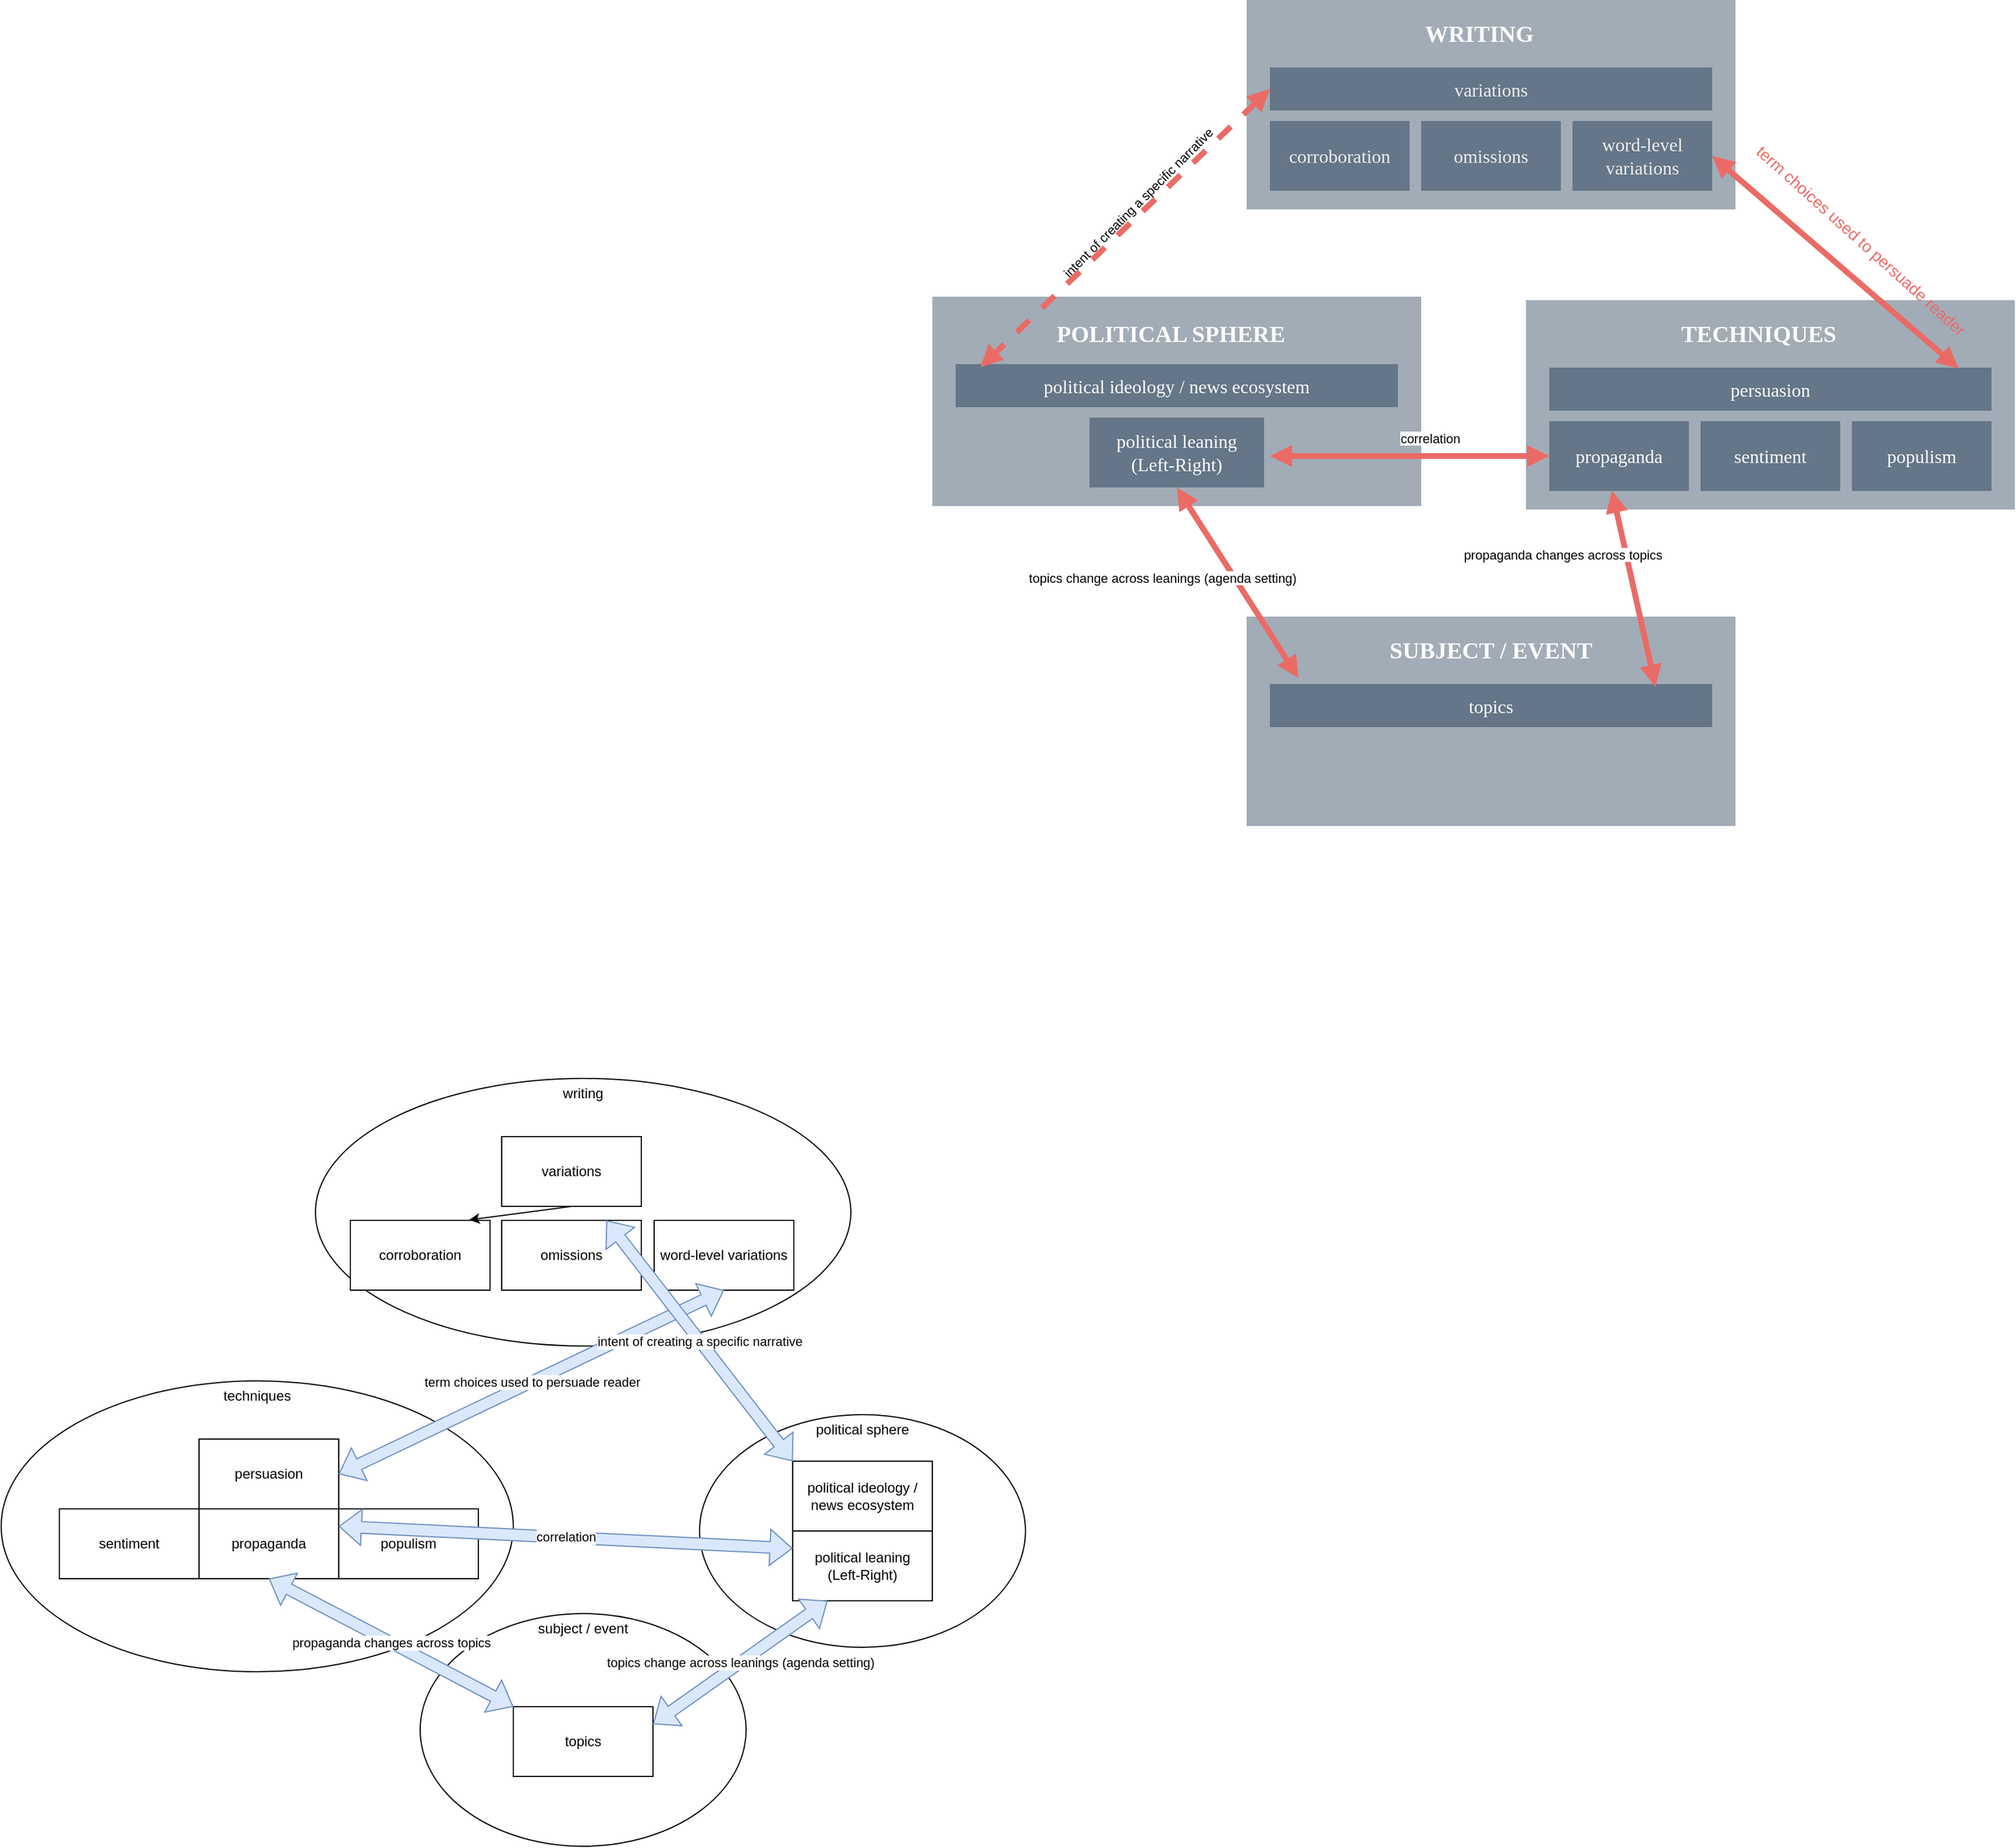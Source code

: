 <mxfile version="24.3.1" type="device">
  <diagram name="Page-1" id="Jdo_nhZsNWoK9g8GEEn7">
    <mxGraphModel dx="3180" dy="2922" grid="1" gridSize="10" guides="1" tooltips="1" connect="1" arrows="1" fold="1" page="1" pageScale="1" pageWidth="827" pageHeight="1169" math="0" shadow="0">
      <root>
        <mxCell id="0" />
        <mxCell id="1" parent="0" />
        <mxCell id="q0yEMm2avOZzuQYBKRTB-55" value="" style="rounded=0;whiteSpace=wrap;html=1;strokeColor=none;fillColor=#647687;fontColor=#ffffff;opacity=60;" parent="1" vertex="1">
          <mxGeometry x="1070" y="-987" width="420" height="180" as="geometry" />
        </mxCell>
        <mxCell id="z5WZhT_DYZlEkp2gaf5u-6" value="subject / event" style="ellipse;whiteSpace=wrap;html=1;labelPosition=center;verticalLabelPosition=top;align=center;verticalAlign=bottom;spacingTop=0;spacing=-20;" parent="1" vertex="1">
          <mxGeometry x="360" y="400" width="280" height="200" as="geometry" />
        </mxCell>
        <mxCell id="z5WZhT_DYZlEkp2gaf5u-4" value="writing" style="ellipse;whiteSpace=wrap;html=1;labelPosition=center;verticalLabelPosition=top;align=center;verticalAlign=bottom;spacingTop=0;spacing=-20;" parent="1" vertex="1">
          <mxGeometry x="270" y="-60" width="460" height="230" as="geometry" />
        </mxCell>
        <mxCell id="z5WZhT_DYZlEkp2gaf5u-5" value="techniques" style="ellipse;whiteSpace=wrap;html=1;labelPosition=center;verticalLabelPosition=top;align=center;verticalAlign=bottom;spacingTop=0;spacing=-20;" parent="1" vertex="1">
          <mxGeometry y="200" width="440" height="250" as="geometry" />
        </mxCell>
        <mxCell id="z5WZhT_DYZlEkp2gaf5u-3" value="political sphere" style="ellipse;whiteSpace=wrap;html=1;labelPosition=center;verticalLabelPosition=top;align=center;verticalAlign=bottom;spacingTop=0;spacing=-20;" parent="1" vertex="1">
          <mxGeometry x="600" y="229.01" width="280" height="200" as="geometry" />
        </mxCell>
        <mxCell id="SBu9QOIPaGUO3_LgJ7AF-1" value="persuasion" style="rounded=0;whiteSpace=wrap;html=1;" parent="1" vertex="1">
          <mxGeometry x="170" y="250" width="120" height="60" as="geometry" />
        </mxCell>
        <mxCell id="SBu9QOIPaGUO3_LgJ7AF-2" value="variations" style="rounded=0;whiteSpace=wrap;html=1;" parent="1" vertex="1">
          <mxGeometry x="430" y="-10" width="120" height="60" as="geometry" />
        </mxCell>
        <mxCell id="SBu9QOIPaGUO3_LgJ7AF-3" value="political leaning&lt;div&gt;(Left-Right)&lt;/div&gt;" style="rounded=0;whiteSpace=wrap;html=1;" parent="1" vertex="1">
          <mxGeometry x="680" y="329.01" width="120" height="60" as="geometry" />
        </mxCell>
        <mxCell id="SBu9QOIPaGUO3_LgJ7AF-4" value="topics" style="rounded=0;whiteSpace=wrap;html=1;" parent="1" vertex="1">
          <mxGeometry x="440" y="480" width="120" height="60" as="geometry" />
        </mxCell>
        <mxCell id="SBu9QOIPaGUO3_LgJ7AF-6" value="corroboration" style="rounded=0;whiteSpace=wrap;html=1;" parent="1" vertex="1">
          <mxGeometry x="300" y="62" width="120" height="60" as="geometry" />
        </mxCell>
        <mxCell id="SBu9QOIPaGUO3_LgJ7AF-7" value="omissions" style="rounded=0;whiteSpace=wrap;html=1;" parent="1" vertex="1">
          <mxGeometry x="430" y="62" width="120" height="60" as="geometry" />
        </mxCell>
        <mxCell id="SBu9QOIPaGUO3_LgJ7AF-8" value="word-level variations" style="rounded=0;whiteSpace=wrap;html=1;" parent="1" vertex="1">
          <mxGeometry x="561" y="62" width="120" height="60" as="geometry" />
        </mxCell>
        <mxCell id="SBu9QOIPaGUO3_LgJ7AF-9" value="sentiment" style="rounded=0;whiteSpace=wrap;html=1;" parent="1" vertex="1">
          <mxGeometry x="50" y="310" width="120" height="60" as="geometry" />
        </mxCell>
        <mxCell id="SBu9QOIPaGUO3_LgJ7AF-10" value="propaganda" style="rounded=0;whiteSpace=wrap;html=1;" parent="1" vertex="1">
          <mxGeometry x="170" y="310" width="120" height="60" as="geometry" />
        </mxCell>
        <mxCell id="SBu9QOIPaGUO3_LgJ7AF-11" value="populism" style="rounded=0;whiteSpace=wrap;html=1;" parent="1" vertex="1">
          <mxGeometry x="290" y="310" width="120" height="60" as="geometry" />
        </mxCell>
        <mxCell id="SBu9QOIPaGUO3_LgJ7AF-12" value="term choices used to persuade reader" style="shape=flexArrow;endArrow=classic;startArrow=classic;html=1;rounded=0;exitX=1;exitY=0.5;exitDx=0;exitDy=0;entryX=0.5;entryY=1;entryDx=0;entryDy=0;fillColor=#dae8fc;strokeColor=#6c8ebf;" parent="1" source="SBu9QOIPaGUO3_LgJ7AF-1" target="SBu9QOIPaGUO3_LgJ7AF-8" edge="1">
          <mxGeometry width="100" height="100" relative="1" as="geometry">
            <mxPoint x="360" y="320" as="sourcePoint" />
            <mxPoint x="460" y="220" as="targetPoint" />
          </mxGeometry>
        </mxCell>
        <mxCell id="SBu9QOIPaGUO3_LgJ7AF-13" value="correlation" style="shape=flexArrow;endArrow=classic;startArrow=classic;html=1;rounded=0;exitX=0;exitY=0.25;exitDx=0;exitDy=0;entryX=0;entryY=0.25;entryDx=0;entryDy=0;fillColor=#dae8fc;strokeColor=#6c8ebf;" parent="1" source="SBu9QOIPaGUO3_LgJ7AF-11" target="SBu9QOIPaGUO3_LgJ7AF-3" edge="1">
          <mxGeometry width="100" height="100" relative="1" as="geometry">
            <mxPoint x="360" y="360" as="sourcePoint" />
            <mxPoint x="460" y="220" as="targetPoint" />
          </mxGeometry>
        </mxCell>
        <mxCell id="SBu9QOIPaGUO3_LgJ7AF-14" value="propaganda changes across topics" style="shape=flexArrow;endArrow=classic;startArrow=classic;html=1;rounded=0;exitX=0.5;exitY=1;exitDx=0;exitDy=0;entryX=0;entryY=0;entryDx=0;entryDy=0;fillColor=#dae8fc;strokeColor=#6c8ebf;" parent="1" source="SBu9QOIPaGUO3_LgJ7AF-10" target="SBu9QOIPaGUO3_LgJ7AF-4" edge="1">
          <mxGeometry width="100" height="100" relative="1" as="geometry">
            <mxPoint x="360" y="320" as="sourcePoint" />
            <mxPoint x="460" y="220" as="targetPoint" />
          </mxGeometry>
        </mxCell>
        <mxCell id="SBu9QOIPaGUO3_LgJ7AF-15" value="topics change across leanings (agenda setting)" style="shape=flexArrow;endArrow=classic;startArrow=classic;html=1;rounded=0;exitX=1;exitY=0.25;exitDx=0;exitDy=0;entryX=0.25;entryY=1;entryDx=0;entryDy=0;fillColor=#dae8fc;strokeColor=#6c8ebf;" parent="1" source="SBu9QOIPaGUO3_LgJ7AF-4" target="SBu9QOIPaGUO3_LgJ7AF-3" edge="1">
          <mxGeometry width="100" height="100" relative="1" as="geometry">
            <mxPoint x="360" y="320" as="sourcePoint" />
            <mxPoint x="460" y="220" as="targetPoint" />
          </mxGeometry>
        </mxCell>
        <mxCell id="z5WZhT_DYZlEkp2gaf5u-1" value="political ideology / news ecosystem" style="rounded=0;whiteSpace=wrap;html=1;" parent="1" vertex="1">
          <mxGeometry x="680" y="269.01" width="120" height="60" as="geometry" />
        </mxCell>
        <mxCell id="z5WZhT_DYZlEkp2gaf5u-2" value="intent of creating a specific narrative" style="shape=flexArrow;endArrow=classic;startArrow=classic;html=1;rounded=0;fillColor=#dae8fc;strokeColor=#6c8ebf;exitX=0.75;exitY=0;exitDx=0;exitDy=0;entryX=0;entryY=0;entryDx=0;entryDy=0;" parent="1" source="SBu9QOIPaGUO3_LgJ7AF-7" target="z5WZhT_DYZlEkp2gaf5u-1" edge="1">
          <mxGeometry width="100" height="100" relative="1" as="geometry">
            <mxPoint x="633.596" y="220.995" as="sourcePoint" />
            <mxPoint x="890" y="129.01" as="targetPoint" />
          </mxGeometry>
        </mxCell>
        <mxCell id="q0yEMm2avOZzuQYBKRTB-9" value="" style="endArrow=classic;html=1;rounded=0;entryX=0.851;entryY=-0.007;entryDx=0;entryDy=0;entryPerimeter=0;exitX=0.5;exitY=1;exitDx=0;exitDy=0;" parent="1" source="SBu9QOIPaGUO3_LgJ7AF-2" target="SBu9QOIPaGUO3_LgJ7AF-6" edge="1">
          <mxGeometry width="50" height="50" relative="1" as="geometry">
            <mxPoint x="470" y="90" as="sourcePoint" />
            <mxPoint x="520" y="40" as="targetPoint" />
          </mxGeometry>
        </mxCell>
        <mxCell id="q0yEMm2avOZzuQYBKRTB-49" value="corroboration" style="rounded=0;whiteSpace=wrap;html=1;fontFamily=Verdana;fontStyle=0;fontSize=16;horizontal=1;fillColor=#647687;strokeColor=none;fontColor=#EDEDED;" parent="1" vertex="1">
          <mxGeometry x="1090" y="-883" width="120" height="60" as="geometry" />
        </mxCell>
        <mxCell id="q0yEMm2avOZzuQYBKRTB-50" value="omissions" style="rounded=0;whiteSpace=wrap;html=1;fontFamily=Verdana;fontStyle=0;fontSize=16;horizontal=1;fillColor=#647687;strokeColor=none;fontColor=#EDEDED;" parent="1" vertex="1">
          <mxGeometry x="1220" y="-883" width="120" height="60" as="geometry" />
        </mxCell>
        <mxCell id="q0yEMm2avOZzuQYBKRTB-51" value="word-level variations" style="rounded=0;whiteSpace=wrap;html=1;fontFamily=Verdana;fontStyle=0;fontSize=16;horizontal=1;fillColor=#647687;strokeColor=none;fontColor=#EDEDED;" parent="1" vertex="1">
          <mxGeometry x="1350" y="-883" width="120" height="60" as="geometry" />
        </mxCell>
        <mxCell id="q0yEMm2avOZzuQYBKRTB-52" value="&lt;span style=&quot;font-size: 20px;&quot;&gt;WRITING&lt;/span&gt;" style="text;html=1;align=center;verticalAlign=middle;whiteSpace=wrap;rounded=0;fontFamily=Verdana;fontStyle=1;fontSize=20;horizontal=1;fontColor=#FCFCFC;" parent="1" vertex="1">
          <mxGeometry x="1170" y="-979" width="200" height="40" as="geometry" />
        </mxCell>
        <mxCell id="q0yEMm2avOZzuQYBKRTB-56" value="variations" style="rounded=0;whiteSpace=wrap;html=1;fontFamily=Verdana;fontStyle=0;fontSize=16;horizontal=1;fillColor=#647687;strokeColor=none;fontColor=#EDEDED;" parent="1" vertex="1">
          <mxGeometry x="1090" y="-929" width="380" height="37" as="geometry" />
        </mxCell>
        <mxCell id="q0yEMm2avOZzuQYBKRTB-57" value="" style="rounded=0;whiteSpace=wrap;html=1;strokeColor=none;fillColor=#647687;fontColor=#ffffff;opacity=60;" parent="1" vertex="1">
          <mxGeometry x="1310" y="-729" width="420" height="180" as="geometry" />
        </mxCell>
        <mxCell id="q0yEMm2avOZzuQYBKRTB-58" value="sentiment" style="rounded=0;whiteSpace=wrap;html=1;fontFamily=Verdana;fontStyle=0;fontSize=16;horizontal=1;fillColor=#647687;fontColor=#FCFCFC;strokeColor=none;" parent="1" vertex="1">
          <mxGeometry x="1460" y="-625" width="120" height="60" as="geometry" />
        </mxCell>
        <mxCell id="q0yEMm2avOZzuQYBKRTB-59" value="propaganda" style="rounded=0;whiteSpace=wrap;html=1;fontFamily=Verdana;fontStyle=0;fontSize=16;horizontal=1;fillColor=#647687;fontColor=#FCFCFC;strokeColor=none;" parent="1" vertex="1">
          <mxGeometry x="1330" y="-625" width="120" height="60" as="geometry" />
        </mxCell>
        <mxCell id="q0yEMm2avOZzuQYBKRTB-60" value="populism" style="rounded=0;whiteSpace=wrap;html=1;fontFamily=Verdana;fontStyle=0;fontSize=16;horizontal=1;fillColor=#647687;fontColor=#FCFCFC;strokeColor=none;" parent="1" vertex="1">
          <mxGeometry x="1590" y="-625" width="120" height="60" as="geometry" />
        </mxCell>
        <mxCell id="q0yEMm2avOZzuQYBKRTB-61" value="TECHNIQUES" style="text;html=1;align=center;verticalAlign=middle;whiteSpace=wrap;rounded=0;fontFamily=Verdana;fontStyle=1;fontSize=20;horizontal=1;fontColor=#FCFCFC;" parent="1" vertex="1">
          <mxGeometry x="1410" y="-721" width="200" height="40" as="geometry" />
        </mxCell>
        <mxCell id="q0yEMm2avOZzuQYBKRTB-62" value="persuasion" style="rounded=0;whiteSpace=wrap;html=1;fontFamily=Verdana;fontStyle=0;fontSize=16;horizontal=1;fillColor=#647687;fontColor=#FCFCFC;strokeColor=none;" parent="1" vertex="1">
          <mxGeometry x="1330" y="-671" width="380" height="37" as="geometry" />
        </mxCell>
        <mxCell id="q0yEMm2avOZzuQYBKRTB-63" value="" style="rounded=0;whiteSpace=wrap;html=1;strokeColor=none;fillColor=#647687;fontColor=#ffffff;opacity=60;" parent="1" vertex="1">
          <mxGeometry x="800" y="-732" width="420" height="180" as="geometry" />
        </mxCell>
        <mxCell id="q0yEMm2avOZzuQYBKRTB-65" value="political leaning&lt;div&gt;(Left-Right)&lt;/div&gt;" style="rounded=0;whiteSpace=wrap;html=1;fontFamily=Verdana;fontStyle=0;fontSize=16;horizontal=1;fillColor=#647687;fontColor=#FCFCFC;strokeColor=none;" parent="1" vertex="1">
          <mxGeometry x="935" y="-628" width="150" height="60" as="geometry" />
        </mxCell>
        <mxCell id="q0yEMm2avOZzuQYBKRTB-67" value="POLITICAL SPHERE" style="text;html=1;align=center;verticalAlign=middle;whiteSpace=wrap;rounded=0;fontFamily=Verdana;fontStyle=1;fontSize=20;horizontal=1;fontColor=#FCFCFC;" parent="1" vertex="1">
          <mxGeometry x="890" y="-721" width="230" height="40" as="geometry" />
        </mxCell>
        <mxCell id="q0yEMm2avOZzuQYBKRTB-68" value="political ideology / news ecosystem" style="rounded=0;whiteSpace=wrap;html=1;fontFamily=Verdana;fontStyle=0;fontSize=16;horizontal=1;fillColor=#647687;fontColor=#FCFCFC;strokeColor=none;" parent="1" vertex="1">
          <mxGeometry x="820" y="-674" width="380" height="37" as="geometry" />
        </mxCell>
        <mxCell id="q0yEMm2avOZzuQYBKRTB-76" value="" style="rounded=0;whiteSpace=wrap;html=1;strokeColor=none;fillColor=#647687;fontColor=#ffffff;opacity=60;" parent="1" vertex="1">
          <mxGeometry x="1070" y="-457" width="420" height="180" as="geometry" />
        </mxCell>
        <mxCell id="q0yEMm2avOZzuQYBKRTB-78" value="SUBJECT / EVENT" style="text;html=1;align=center;verticalAlign=middle;whiteSpace=wrap;rounded=0;fontFamily=Verdana;fontStyle=1;fontSize=20;horizontal=1;fontColor=#FCFCFC;" parent="1" vertex="1">
          <mxGeometry x="1165" y="-449" width="230" height="40" as="geometry" />
        </mxCell>
        <mxCell id="q0yEMm2avOZzuQYBKRTB-79" value="topics" style="rounded=0;whiteSpace=wrap;html=1;fontFamily=Verdana;fontStyle=0;fontSize=16;horizontal=1;fillColor=#647687;fontColor=#FCFCFC;strokeColor=none;" parent="1" vertex="1">
          <mxGeometry x="1090" y="-399" width="380" height="37" as="geometry" />
        </mxCell>
        <mxCell id="q0yEMm2avOZzuQYBKRTB-95" value="" style="endArrow=block;html=1;strokeWidth=5;rounded=0;exitX=0;exitY=0.5;exitDx=0;exitDy=0;startArrow=block;startFill=1;endFill=1;strokeColor=#EA6B66;" parent="1" source="q0yEMm2avOZzuQYBKRTB-59" edge="1">
          <mxGeometry width="50" height="50" relative="1" as="geometry">
            <mxPoint x="1100" y="-580" as="sourcePoint" />
            <mxPoint x="1090" y="-595" as="targetPoint" />
            <Array as="points" />
          </mxGeometry>
        </mxCell>
        <mxCell id="q0yEMm2avOZzuQYBKRTB-97" value="" style="endArrow=block;html=1;strokeWidth=5;rounded=1;entryX=0.449;entryY=0.996;entryDx=0;entryDy=0;entryPerimeter=0;startArrow=block;startFill=1;endFill=1;jumpStyle=line;curved=0;strokeColor=#EA6B66;exitX=0.872;exitY=0.063;exitDx=0;exitDy=0;exitPerimeter=0;" parent="1" source="q0yEMm2avOZzuQYBKRTB-79" target="q0yEMm2avOZzuQYBKRTB-59" edge="1">
          <mxGeometry width="50" height="50" relative="1" as="geometry">
            <mxPoint x="1280" y="-450" as="sourcePoint" />
            <mxPoint x="1330" y="-500" as="targetPoint" />
          </mxGeometry>
        </mxCell>
        <mxCell id="q0yEMm2avOZzuQYBKRTB-98" value="&lt;span style=&quot;font-size: 14px; text-wrap: nowrap;&quot;&gt;term choices used to persuade reader&lt;/span&gt;" style="text;html=1;align=center;verticalAlign=middle;whiteSpace=wrap;rounded=0;rotation=42;fontColor=#EA6B66;labelBackgroundColor=none;fontSize=14;" parent="1" vertex="1">
          <mxGeometry x="1490" y="-790" width="216" height="19.85" as="geometry" />
        </mxCell>
        <mxCell id="q0yEMm2avOZzuQYBKRTB-102" value="&lt;span style=&quot;font-size: 11px; text-wrap: nowrap; background-color: rgb(255, 255, 255);&quot;&gt;intent of creating a specific narrative&lt;/span&gt;" style="text;html=1;align=center;verticalAlign=middle;whiteSpace=wrap;rounded=0;rotation=-45;" parent="1" vertex="1">
          <mxGeometry x="869" y="-823" width="216" height="19.85" as="geometry" />
        </mxCell>
        <mxCell id="q0yEMm2avOZzuQYBKRTB-103" value="&lt;span style=&quot;font-size: 11px; text-wrap: nowrap; background-color: rgb(255, 255, 255);&quot;&gt;correlation&lt;/span&gt;" style="text;html=1;align=center;verticalAlign=middle;whiteSpace=wrap;rounded=0;rotation=0;" parent="1" vertex="1">
          <mxGeometry x="1120" y="-620" width="216" height="19.85" as="geometry" />
        </mxCell>
        <mxCell id="q0yEMm2avOZzuQYBKRTB-104" value="&lt;span style=&quot;font-size: 11px; text-wrap: nowrap; background-color: rgb(255, 255, 255);&quot;&gt;propaganda changes across topics&lt;/span&gt;" style="text;html=1;align=center;verticalAlign=middle;whiteSpace=wrap;rounded=0;rotation=0;" parent="1" vertex="1">
          <mxGeometry x="1234" y="-520" width="216" height="19.85" as="geometry" />
        </mxCell>
        <mxCell id="q0yEMm2avOZzuQYBKRTB-107" value="" style="endArrow=block;html=1;strokeWidth=5;rounded=1;entryX=0.5;entryY=1;entryDx=0;entryDy=0;exitX=0.065;exitY=-0.137;exitDx=0;exitDy=0;exitPerimeter=0;startArrow=block;startFill=1;endFill=1;jumpStyle=line;curved=0;strokeColor=#EA6B66;" parent="1" source="q0yEMm2avOZzuQYBKRTB-79" target="q0yEMm2avOZzuQYBKRTB-65" edge="1">
          <mxGeometry width="50" height="50" relative="1" as="geometry">
            <mxPoint x="1100" y="-510" as="sourcePoint" />
            <mxPoint x="1150" y="-560" as="targetPoint" />
          </mxGeometry>
        </mxCell>
        <mxCell id="q0yEMm2avOZzuQYBKRTB-108" value="&lt;span style=&quot;font-size: 11px; text-wrap: nowrap; background-color: rgb(255, 255, 255);&quot;&gt;topics change across leanings (agenda setting)&lt;/span&gt;" style="text;html=1;align=center;verticalAlign=middle;whiteSpace=wrap;rounded=0;rotation=0;" parent="1" vertex="1">
          <mxGeometry x="890" y="-500.15" width="216" height="19.85" as="geometry" />
        </mxCell>
        <mxCell id="q0yEMm2avOZzuQYBKRTB-123" value="" style="curved=0;endArrow=block;html=1;rounded=0;exitX=0.926;exitY=0.024;exitDx=0;exitDy=0;exitPerimeter=0;startArrow=block;startFill=1;strokeWidth=5;targetPerimeterSpacing=0;endFill=1;strokeColor=#EA6B66;entryX=1;entryY=0.5;entryDx=0;entryDy=0;" parent="1" source="q0yEMm2avOZzuQYBKRTB-62" target="q0yEMm2avOZzuQYBKRTB-51" edge="1">
          <mxGeometry width="50" height="50" relative="1" as="geometry">
            <mxPoint x="1440" y="-710" as="sourcePoint" />
            <mxPoint x="1480" y="-850" as="targetPoint" />
            <Array as="points" />
          </mxGeometry>
        </mxCell>
        <mxCell id="q0yEMm2avOZzuQYBKRTB-124" value="" style="curved=0;endArrow=block;html=1;rounded=0;exitX=0;exitY=0.5;exitDx=0;exitDy=0;startArrow=block;startFill=1;strokeWidth=5;dashed=1;targetPerimeterSpacing=0;endFill=1;entryX=0.056;entryY=0.071;entryDx=0;entryDy=0;entryPerimeter=0;strokeColor=#EA6B66;" parent="1" source="q0yEMm2avOZzuQYBKRTB-56" target="q0yEMm2avOZzuQYBKRTB-68" edge="1">
          <mxGeometry width="50" height="50" relative="1" as="geometry">
            <mxPoint x="1158" y="-549" as="sourcePoint" />
            <mxPoint x="980" y="-733" as="targetPoint" />
            <Array as="points" />
          </mxGeometry>
        </mxCell>
      </root>
    </mxGraphModel>
  </diagram>
</mxfile>
